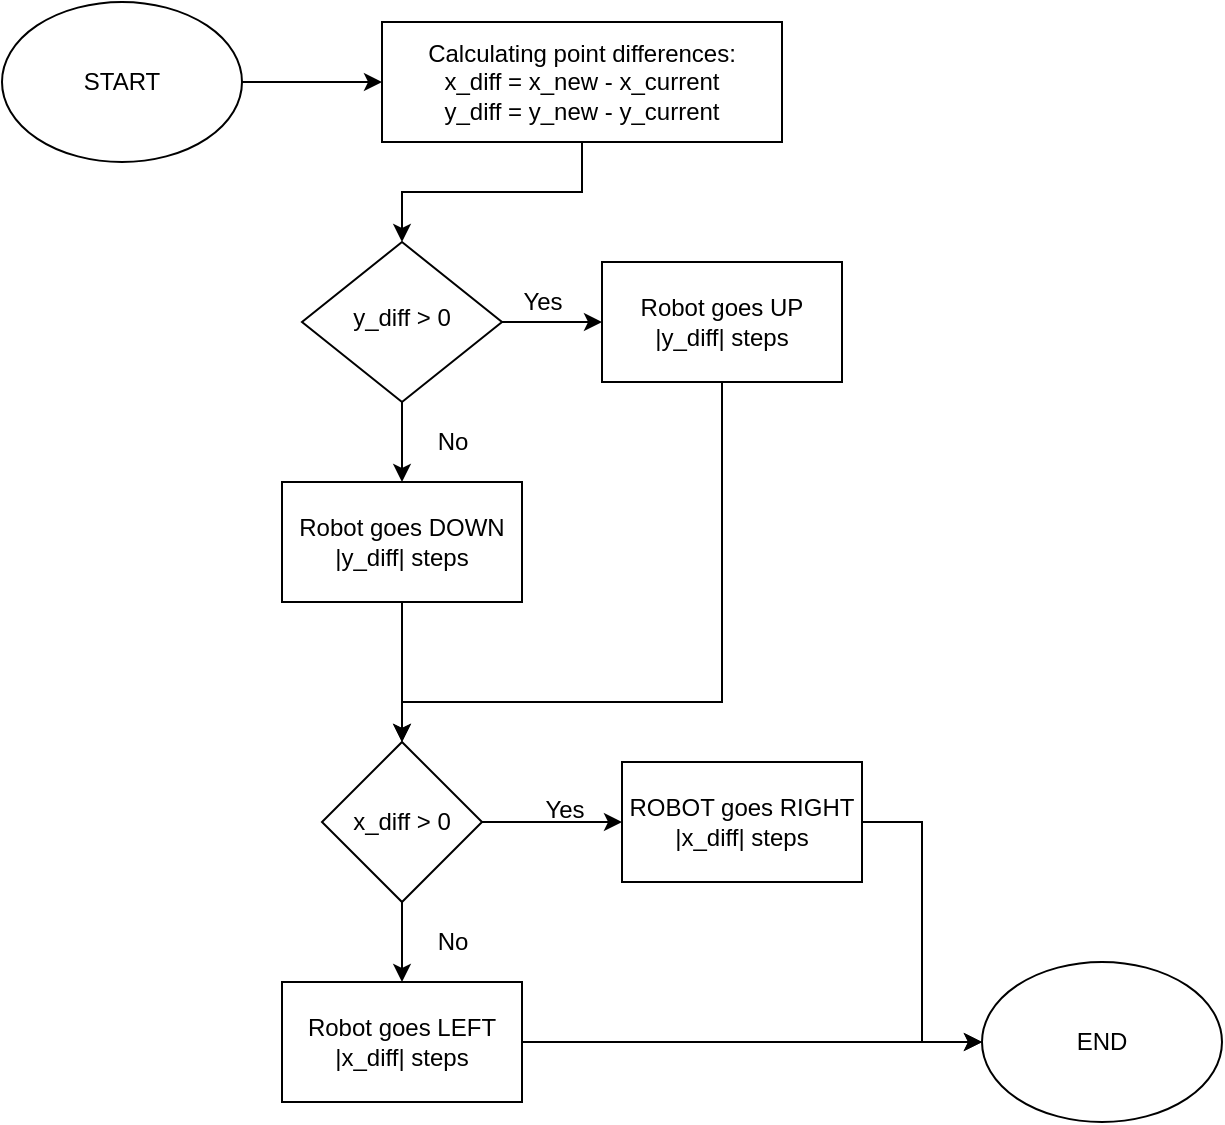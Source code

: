 <mxfile version="13.0.1" type="device"><diagram id="C5RBs43oDa-KdzZeNtuy" name="Page-1"><mxGraphModel dx="868" dy="427" grid="1" gridSize="10" guides="1" tooltips="1" connect="1" arrows="1" fold="1" page="1" pageScale="1" pageWidth="827" pageHeight="1169" math="0" shadow="0"><root><mxCell id="WIyWlLk6GJQsqaUBKTNV-0"/><mxCell id="WIyWlLk6GJQsqaUBKTNV-1" parent="WIyWlLk6GJQsqaUBKTNV-0"/><mxCell id="KCUB8XIGJzTRPVewipKC-5" value="" style="edgeStyle=orthogonalEdgeStyle;rounded=0;orthogonalLoop=1;jettySize=auto;html=1;" edge="1" parent="WIyWlLk6GJQsqaUBKTNV-1" source="WIyWlLk6GJQsqaUBKTNV-6" target="KCUB8XIGJzTRPVewipKC-4"><mxGeometry relative="1" as="geometry"/></mxCell><mxCell id="KCUB8XIGJzTRPVewipKC-8" value="" style="edgeStyle=orthogonalEdgeStyle;rounded=0;orthogonalLoop=1;jettySize=auto;html=1;" edge="1" parent="WIyWlLk6GJQsqaUBKTNV-1" source="WIyWlLk6GJQsqaUBKTNV-6" target="KCUB8XIGJzTRPVewipKC-7"><mxGeometry relative="1" as="geometry"/></mxCell><mxCell id="WIyWlLk6GJQsqaUBKTNV-6" value="y_diff &amp;gt; 0" style="rhombus;whiteSpace=wrap;html=1;shadow=0;fontFamily=Helvetica;fontSize=12;align=center;strokeWidth=1;spacing=6;spacingTop=-4;" parent="WIyWlLk6GJQsqaUBKTNV-1" vertex="1"><mxGeometry x="160" y="270" width="100" height="80" as="geometry"/></mxCell><mxCell id="KCUB8XIGJzTRPVewipKC-2" style="edgeStyle=orthogonalEdgeStyle;rounded=0;orthogonalLoop=1;jettySize=auto;html=1;exitX=1;exitY=0.5;exitDx=0;exitDy=0;" edge="1" parent="WIyWlLk6GJQsqaUBKTNV-1" source="KCUB8XIGJzTRPVewipKC-0" target="KCUB8XIGJzTRPVewipKC-1"><mxGeometry relative="1" as="geometry"/></mxCell><mxCell id="KCUB8XIGJzTRPVewipKC-0" value="START" style="ellipse;whiteSpace=wrap;html=1;" vertex="1" parent="WIyWlLk6GJQsqaUBKTNV-1"><mxGeometry x="10" y="150" width="120" height="80" as="geometry"/></mxCell><mxCell id="KCUB8XIGJzTRPVewipKC-3" style="edgeStyle=orthogonalEdgeStyle;rounded=0;orthogonalLoop=1;jettySize=auto;html=1;entryX=0.5;entryY=0;entryDx=0;entryDy=0;" edge="1" parent="WIyWlLk6GJQsqaUBKTNV-1" source="KCUB8XIGJzTRPVewipKC-1" target="WIyWlLk6GJQsqaUBKTNV-6"><mxGeometry relative="1" as="geometry"/></mxCell><mxCell id="KCUB8XIGJzTRPVewipKC-1" value="Calculating point differences:&lt;br&gt;x_diff = x_new - x_current&lt;br&gt;y_diff = y_new - y_current" style="rounded=0;whiteSpace=wrap;html=1;" vertex="1" parent="WIyWlLk6GJQsqaUBKTNV-1"><mxGeometry x="200" y="160" width="200" height="60" as="geometry"/></mxCell><mxCell id="KCUB8XIGJzTRPVewipKC-13" style="edgeStyle=orthogonalEdgeStyle;rounded=0;orthogonalLoop=1;jettySize=auto;html=1;entryX=0.5;entryY=0;entryDx=0;entryDy=0;" edge="1" parent="WIyWlLk6GJQsqaUBKTNV-1" source="KCUB8XIGJzTRPVewipKC-4" target="KCUB8XIGJzTRPVewipKC-11"><mxGeometry relative="1" as="geometry"><mxPoint x="210" y="500" as="targetPoint"/><Array as="points"><mxPoint x="370" y="500"/><mxPoint x="210" y="500"/></Array></mxGeometry></mxCell><mxCell id="KCUB8XIGJzTRPVewipKC-4" value="Robot goes UP |y_diff| steps" style="rounded=0;whiteSpace=wrap;html=1;" vertex="1" parent="WIyWlLk6GJQsqaUBKTNV-1"><mxGeometry x="310" y="280" width="120" height="60" as="geometry"/></mxCell><mxCell id="KCUB8XIGJzTRPVewipKC-6" value="Yes" style="text;html=1;align=center;verticalAlign=middle;resizable=0;points=[];autosize=1;" vertex="1" parent="WIyWlLk6GJQsqaUBKTNV-1"><mxGeometry x="260" y="290" width="40" height="20" as="geometry"/></mxCell><mxCell id="KCUB8XIGJzTRPVewipKC-12" style="edgeStyle=orthogonalEdgeStyle;rounded=0;orthogonalLoop=1;jettySize=auto;html=1;entryX=0.5;entryY=0;entryDx=0;entryDy=0;" edge="1" parent="WIyWlLk6GJQsqaUBKTNV-1" source="KCUB8XIGJzTRPVewipKC-7" target="KCUB8XIGJzTRPVewipKC-11"><mxGeometry relative="1" as="geometry"/></mxCell><mxCell id="KCUB8XIGJzTRPVewipKC-7" value="Robot goes DOWN |y_diff| steps" style="rounded=0;whiteSpace=wrap;html=1;" vertex="1" parent="WIyWlLk6GJQsqaUBKTNV-1"><mxGeometry x="150" y="390" width="120" height="60" as="geometry"/></mxCell><mxCell id="KCUB8XIGJzTRPVewipKC-9" value="No" style="text;html=1;align=center;verticalAlign=middle;resizable=0;points=[];autosize=1;" vertex="1" parent="WIyWlLk6GJQsqaUBKTNV-1"><mxGeometry x="220" y="360" width="30" height="20" as="geometry"/></mxCell><mxCell id="KCUB8XIGJzTRPVewipKC-15" value="" style="edgeStyle=orthogonalEdgeStyle;rounded=0;orthogonalLoop=1;jettySize=auto;html=1;" edge="1" parent="WIyWlLk6GJQsqaUBKTNV-1" source="KCUB8XIGJzTRPVewipKC-11" target="KCUB8XIGJzTRPVewipKC-14"><mxGeometry relative="1" as="geometry"/></mxCell><mxCell id="KCUB8XIGJzTRPVewipKC-20" value="" style="edgeStyle=orthogonalEdgeStyle;rounded=0;orthogonalLoop=1;jettySize=auto;html=1;" edge="1" parent="WIyWlLk6GJQsqaUBKTNV-1" source="KCUB8XIGJzTRPVewipKC-11" target="KCUB8XIGJzTRPVewipKC-19"><mxGeometry relative="1" as="geometry"/></mxCell><mxCell id="KCUB8XIGJzTRPVewipKC-11" value="x_diff &amp;gt; 0" style="rhombus;whiteSpace=wrap;html=1;" vertex="1" parent="WIyWlLk6GJQsqaUBKTNV-1"><mxGeometry x="170" y="520" width="80" height="80" as="geometry"/></mxCell><mxCell id="KCUB8XIGJzTRPVewipKC-26" value="" style="edgeStyle=orthogonalEdgeStyle;rounded=0;orthogonalLoop=1;jettySize=auto;html=1;entryX=0;entryY=0.5;entryDx=0;entryDy=0;" edge="1" parent="WIyWlLk6GJQsqaUBKTNV-1" source="KCUB8XIGJzTRPVewipKC-14" target="KCUB8XIGJzTRPVewipKC-22"><mxGeometry relative="1" as="geometry"><mxPoint x="470" y="670" as="targetPoint"/></mxGeometry></mxCell><mxCell id="KCUB8XIGJzTRPVewipKC-14" value="ROBOT goes RIGHT |x_diff| steps" style="rounded=0;whiteSpace=wrap;html=1;" vertex="1" parent="WIyWlLk6GJQsqaUBKTNV-1"><mxGeometry x="320" y="530" width="120" height="60" as="geometry"/></mxCell><mxCell id="KCUB8XIGJzTRPVewipKC-16" value="Yes" style="text;html=1;align=center;verticalAlign=middle;resizable=0;points=[];autosize=1;" vertex="1" parent="WIyWlLk6GJQsqaUBKTNV-1"><mxGeometry x="271" y="544" width="40" height="20" as="geometry"/></mxCell><mxCell id="KCUB8XIGJzTRPVewipKC-24" value="" style="edgeStyle=orthogonalEdgeStyle;rounded=0;orthogonalLoop=1;jettySize=auto;html=1;entryX=0;entryY=0.5;entryDx=0;entryDy=0;" edge="1" parent="WIyWlLk6GJQsqaUBKTNV-1" source="KCUB8XIGJzTRPVewipKC-19" target="KCUB8XIGJzTRPVewipKC-22"><mxGeometry relative="1" as="geometry"><mxPoint x="350" y="670" as="targetPoint"/></mxGeometry></mxCell><mxCell id="KCUB8XIGJzTRPVewipKC-19" value="Robot goes LEFT |x_diff| steps" style="rounded=0;whiteSpace=wrap;html=1;" vertex="1" parent="WIyWlLk6GJQsqaUBKTNV-1"><mxGeometry x="150" y="640" width="120" height="60" as="geometry"/></mxCell><mxCell id="KCUB8XIGJzTRPVewipKC-21" value="No" style="text;html=1;align=center;verticalAlign=middle;resizable=0;points=[];autosize=1;" vertex="1" parent="WIyWlLk6GJQsqaUBKTNV-1"><mxGeometry x="220" y="610" width="30" height="20" as="geometry"/></mxCell><mxCell id="KCUB8XIGJzTRPVewipKC-22" value="END" style="ellipse;whiteSpace=wrap;html=1;" vertex="1" parent="WIyWlLk6GJQsqaUBKTNV-1"><mxGeometry x="500" y="630" width="120" height="80" as="geometry"/></mxCell></root></mxGraphModel></diagram></mxfile>